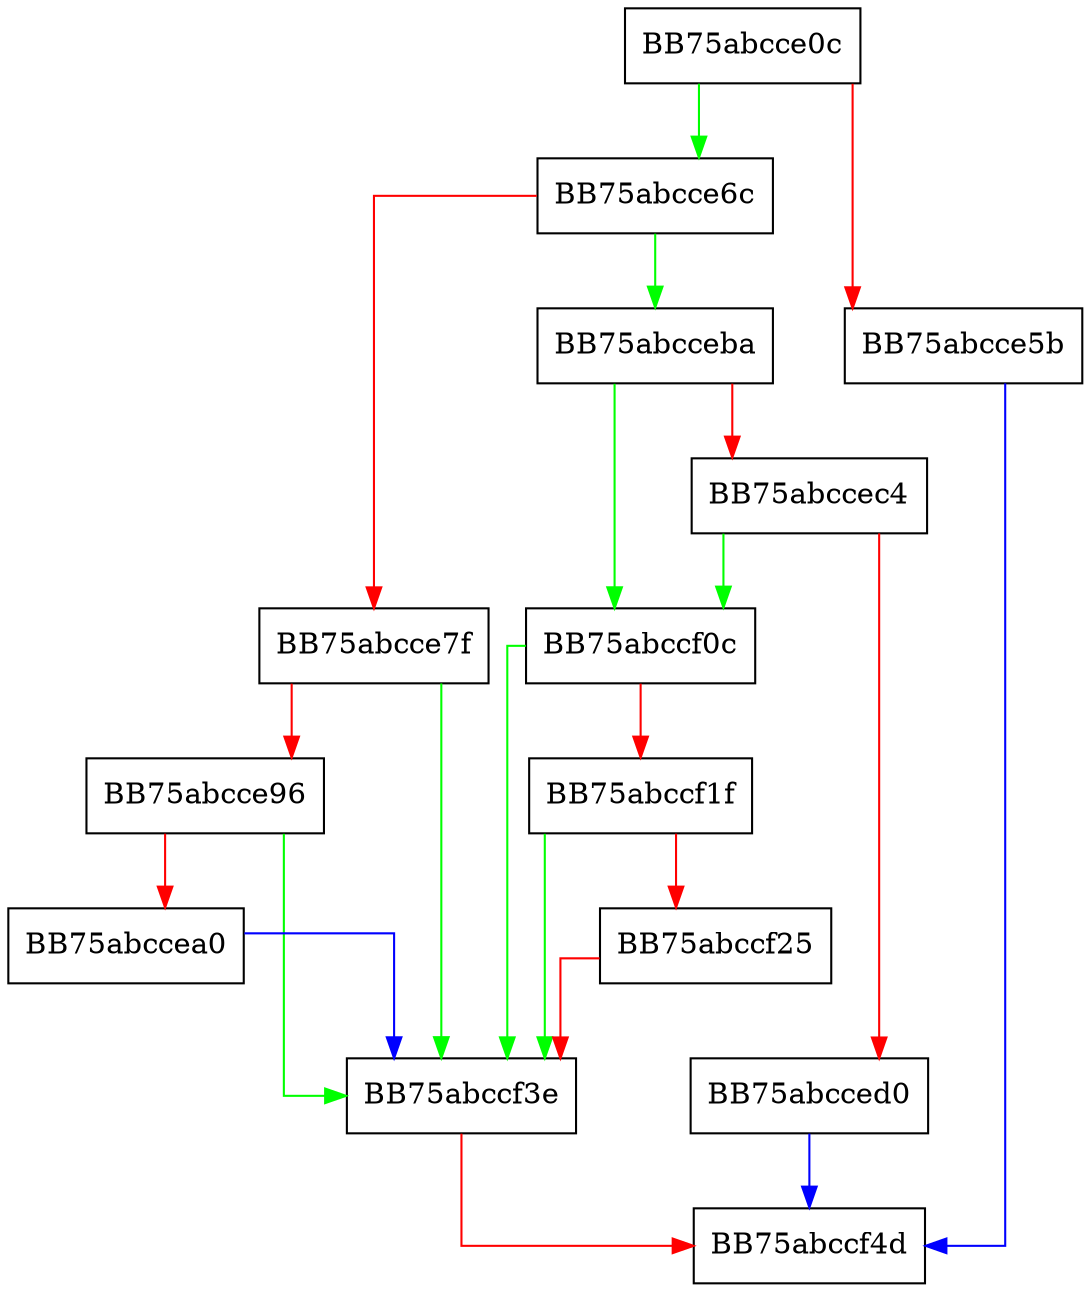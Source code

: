 digraph QueryDeviceName {
  node [shape="box"];
  graph [splines=ortho];
  BB75abcce0c -> BB75abcce6c [color="green"];
  BB75abcce0c -> BB75abcce5b [color="red"];
  BB75abcce5b -> BB75abccf4d [color="blue"];
  BB75abcce6c -> BB75abcceba [color="green"];
  BB75abcce6c -> BB75abcce7f [color="red"];
  BB75abcce7f -> BB75abccf3e [color="green"];
  BB75abcce7f -> BB75abcce96 [color="red"];
  BB75abcce96 -> BB75abccf3e [color="green"];
  BB75abcce96 -> BB75abccea0 [color="red"];
  BB75abccea0 -> BB75abccf3e [color="blue"];
  BB75abcceba -> BB75abccf0c [color="green"];
  BB75abcceba -> BB75abccec4 [color="red"];
  BB75abccec4 -> BB75abccf0c [color="green"];
  BB75abccec4 -> BB75abcced0 [color="red"];
  BB75abcced0 -> BB75abccf4d [color="blue"];
  BB75abccf0c -> BB75abccf3e [color="green"];
  BB75abccf0c -> BB75abccf1f [color="red"];
  BB75abccf1f -> BB75abccf3e [color="green"];
  BB75abccf1f -> BB75abccf25 [color="red"];
  BB75abccf25 -> BB75abccf3e [color="red"];
  BB75abccf3e -> BB75abccf4d [color="red"];
}